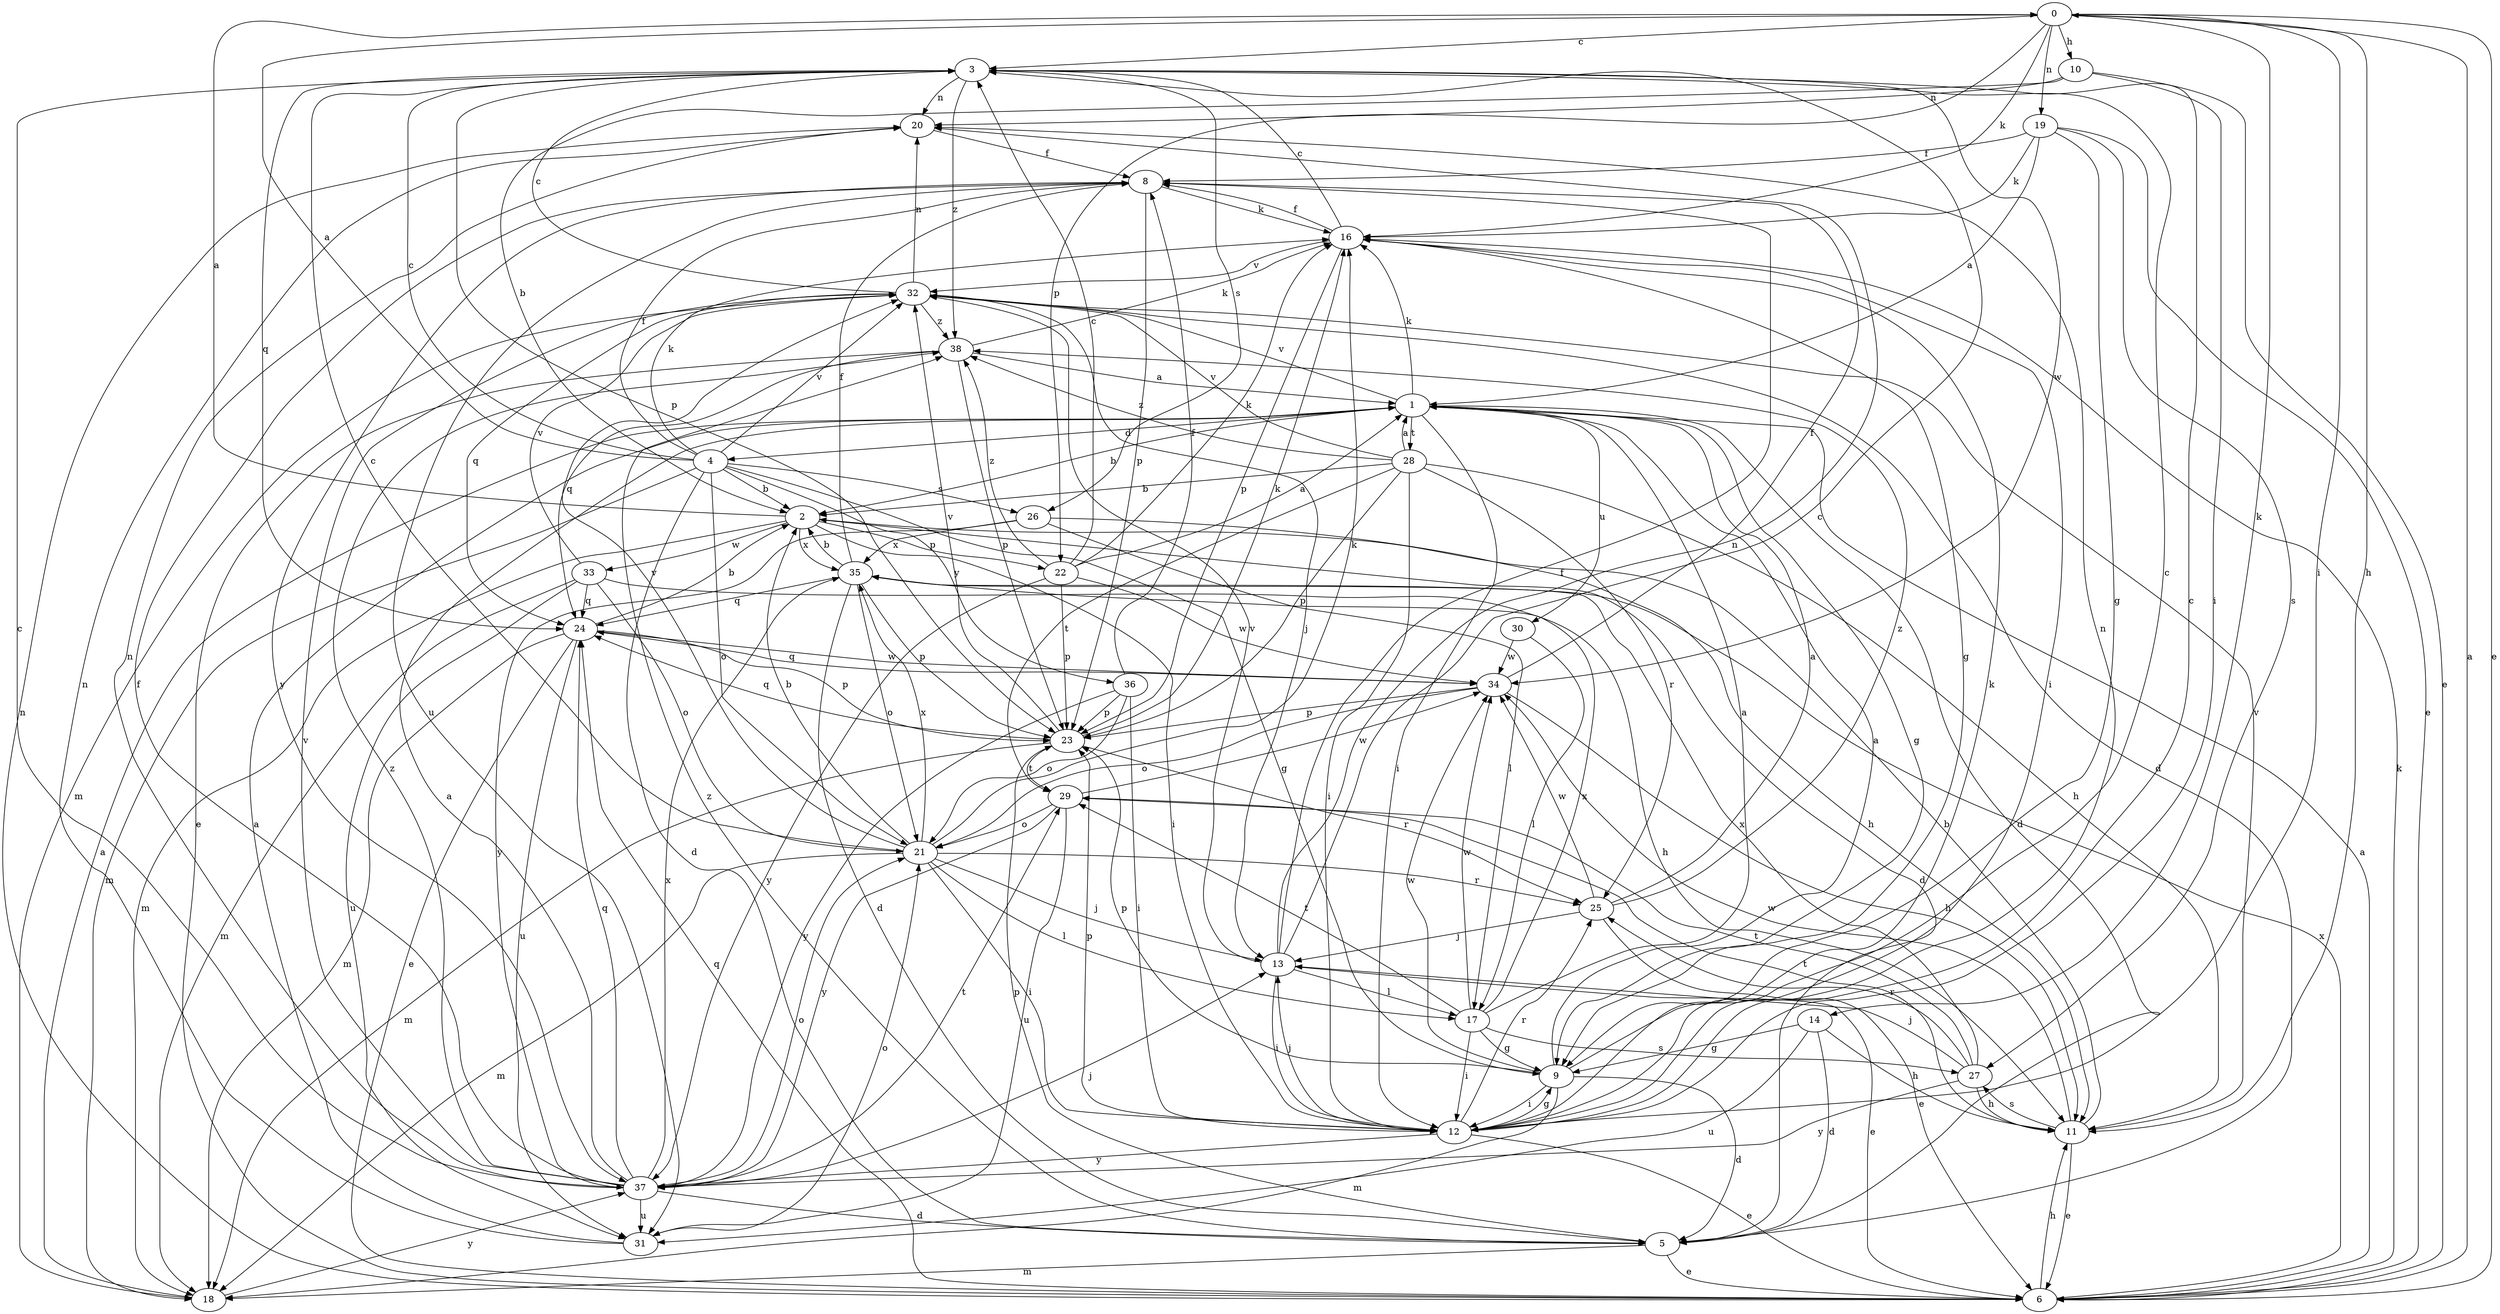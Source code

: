 strict digraph  {
0;
1;
2;
3;
4;
5;
6;
8;
9;
10;
11;
12;
13;
14;
16;
17;
18;
19;
20;
21;
22;
23;
24;
25;
26;
27;
28;
29;
30;
31;
32;
33;
34;
35;
36;
37;
38;
0 -> 3  [label=c];
0 -> 6  [label=e];
0 -> 10  [label=h];
0 -> 11  [label=h];
0 -> 12  [label=i];
0 -> 14  [label=k];
0 -> 16  [label=k];
0 -> 19  [label=n];
0 -> 22  [label=p];
1 -> 2  [label=b];
1 -> 4  [label=d];
1 -> 5  [label=d];
1 -> 9  [label=g];
1 -> 12  [label=i];
1 -> 16  [label=k];
1 -> 28  [label=t];
1 -> 30  [label=u];
1 -> 32  [label=v];
2 -> 0  [label=a];
2 -> 5  [label=d];
2 -> 12  [label=i];
2 -> 18  [label=m];
2 -> 22  [label=p];
2 -> 33  [label=w];
2 -> 35  [label=x];
3 -> 20  [label=n];
3 -> 23  [label=p];
3 -> 24  [label=q];
3 -> 26  [label=s];
3 -> 34  [label=w];
3 -> 38  [label=z];
4 -> 0  [label=a];
4 -> 2  [label=b];
4 -> 3  [label=c];
4 -> 5  [label=d];
4 -> 8  [label=f];
4 -> 9  [label=g];
4 -> 16  [label=k];
4 -> 18  [label=m];
4 -> 21  [label=o];
4 -> 26  [label=s];
4 -> 32  [label=v];
4 -> 36  [label=y];
5 -> 6  [label=e];
5 -> 18  [label=m];
5 -> 23  [label=p];
5 -> 38  [label=z];
6 -> 0  [label=a];
6 -> 1  [label=a];
6 -> 11  [label=h];
6 -> 16  [label=k];
6 -> 20  [label=n];
6 -> 24  [label=q];
6 -> 35  [label=x];
8 -> 16  [label=k];
8 -> 23  [label=p];
8 -> 31  [label=u];
8 -> 37  [label=y];
9 -> 1  [label=a];
9 -> 3  [label=c];
9 -> 5  [label=d];
9 -> 12  [label=i];
9 -> 18  [label=m];
9 -> 23  [label=p];
9 -> 34  [label=w];
10 -> 2  [label=b];
10 -> 6  [label=e];
10 -> 12  [label=i];
10 -> 20  [label=n];
11 -> 2  [label=b];
11 -> 6  [label=e];
11 -> 27  [label=s];
11 -> 29  [label=t];
11 -> 32  [label=v];
11 -> 34  [label=w];
12 -> 3  [label=c];
12 -> 6  [label=e];
12 -> 9  [label=g];
12 -> 13  [label=j];
12 -> 16  [label=k];
12 -> 20  [label=n];
12 -> 23  [label=p];
12 -> 25  [label=r];
12 -> 37  [label=y];
13 -> 3  [label=c];
13 -> 6  [label=e];
13 -> 8  [label=f];
13 -> 12  [label=i];
13 -> 17  [label=l];
13 -> 20  [label=n];
13 -> 32  [label=v];
14 -> 5  [label=d];
14 -> 9  [label=g];
14 -> 11  [label=h];
14 -> 31  [label=u];
16 -> 3  [label=c];
16 -> 8  [label=f];
16 -> 9  [label=g];
16 -> 12  [label=i];
16 -> 23  [label=p];
16 -> 32  [label=v];
17 -> 1  [label=a];
17 -> 9  [label=g];
17 -> 12  [label=i];
17 -> 27  [label=s];
17 -> 29  [label=t];
17 -> 34  [label=w];
17 -> 35  [label=x];
18 -> 1  [label=a];
18 -> 37  [label=y];
19 -> 1  [label=a];
19 -> 6  [label=e];
19 -> 8  [label=f];
19 -> 9  [label=g];
19 -> 16  [label=k];
19 -> 27  [label=s];
20 -> 8  [label=f];
21 -> 2  [label=b];
21 -> 3  [label=c];
21 -> 12  [label=i];
21 -> 13  [label=j];
21 -> 16  [label=k];
21 -> 17  [label=l];
21 -> 18  [label=m];
21 -> 25  [label=r];
21 -> 32  [label=v];
21 -> 35  [label=x];
22 -> 1  [label=a];
22 -> 3  [label=c];
22 -> 16  [label=k];
22 -> 23  [label=p];
22 -> 34  [label=w];
22 -> 37  [label=y];
22 -> 38  [label=z];
23 -> 16  [label=k];
23 -> 18  [label=m];
23 -> 24  [label=q];
23 -> 25  [label=r];
23 -> 29  [label=t];
23 -> 32  [label=v];
24 -> 2  [label=b];
24 -> 6  [label=e];
24 -> 18  [label=m];
24 -> 23  [label=p];
24 -> 31  [label=u];
24 -> 34  [label=w];
25 -> 1  [label=a];
25 -> 6  [label=e];
25 -> 13  [label=j];
25 -> 34  [label=w];
25 -> 38  [label=z];
26 -> 11  [label=h];
26 -> 17  [label=l];
26 -> 35  [label=x];
26 -> 37  [label=y];
27 -> 11  [label=h];
27 -> 13  [label=j];
27 -> 25  [label=r];
27 -> 29  [label=t];
27 -> 35  [label=x];
27 -> 37  [label=y];
28 -> 1  [label=a];
28 -> 2  [label=b];
28 -> 11  [label=h];
28 -> 12  [label=i];
28 -> 23  [label=p];
28 -> 25  [label=r];
28 -> 29  [label=t];
28 -> 32  [label=v];
28 -> 38  [label=z];
29 -> 21  [label=o];
29 -> 31  [label=u];
29 -> 34  [label=w];
29 -> 37  [label=y];
30 -> 17  [label=l];
30 -> 34  [label=w];
31 -> 1  [label=a];
31 -> 20  [label=n];
31 -> 21  [label=o];
32 -> 3  [label=c];
32 -> 5  [label=d];
32 -> 13  [label=j];
32 -> 18  [label=m];
32 -> 20  [label=n];
32 -> 24  [label=q];
32 -> 38  [label=z];
33 -> 11  [label=h];
33 -> 18  [label=m];
33 -> 21  [label=o];
33 -> 24  [label=q];
33 -> 31  [label=u];
33 -> 32  [label=v];
34 -> 8  [label=f];
34 -> 11  [label=h];
34 -> 21  [label=o];
34 -> 23  [label=p];
34 -> 24  [label=q];
35 -> 2  [label=b];
35 -> 5  [label=d];
35 -> 8  [label=f];
35 -> 21  [label=o];
35 -> 23  [label=p];
35 -> 24  [label=q];
36 -> 8  [label=f];
36 -> 12  [label=i];
36 -> 21  [label=o];
36 -> 23  [label=p];
36 -> 37  [label=y];
37 -> 1  [label=a];
37 -> 3  [label=c];
37 -> 5  [label=d];
37 -> 8  [label=f];
37 -> 13  [label=j];
37 -> 20  [label=n];
37 -> 21  [label=o];
37 -> 24  [label=q];
37 -> 29  [label=t];
37 -> 31  [label=u];
37 -> 32  [label=v];
37 -> 35  [label=x];
37 -> 38  [label=z];
38 -> 1  [label=a];
38 -> 6  [label=e];
38 -> 16  [label=k];
38 -> 23  [label=p];
38 -> 24  [label=q];
}
